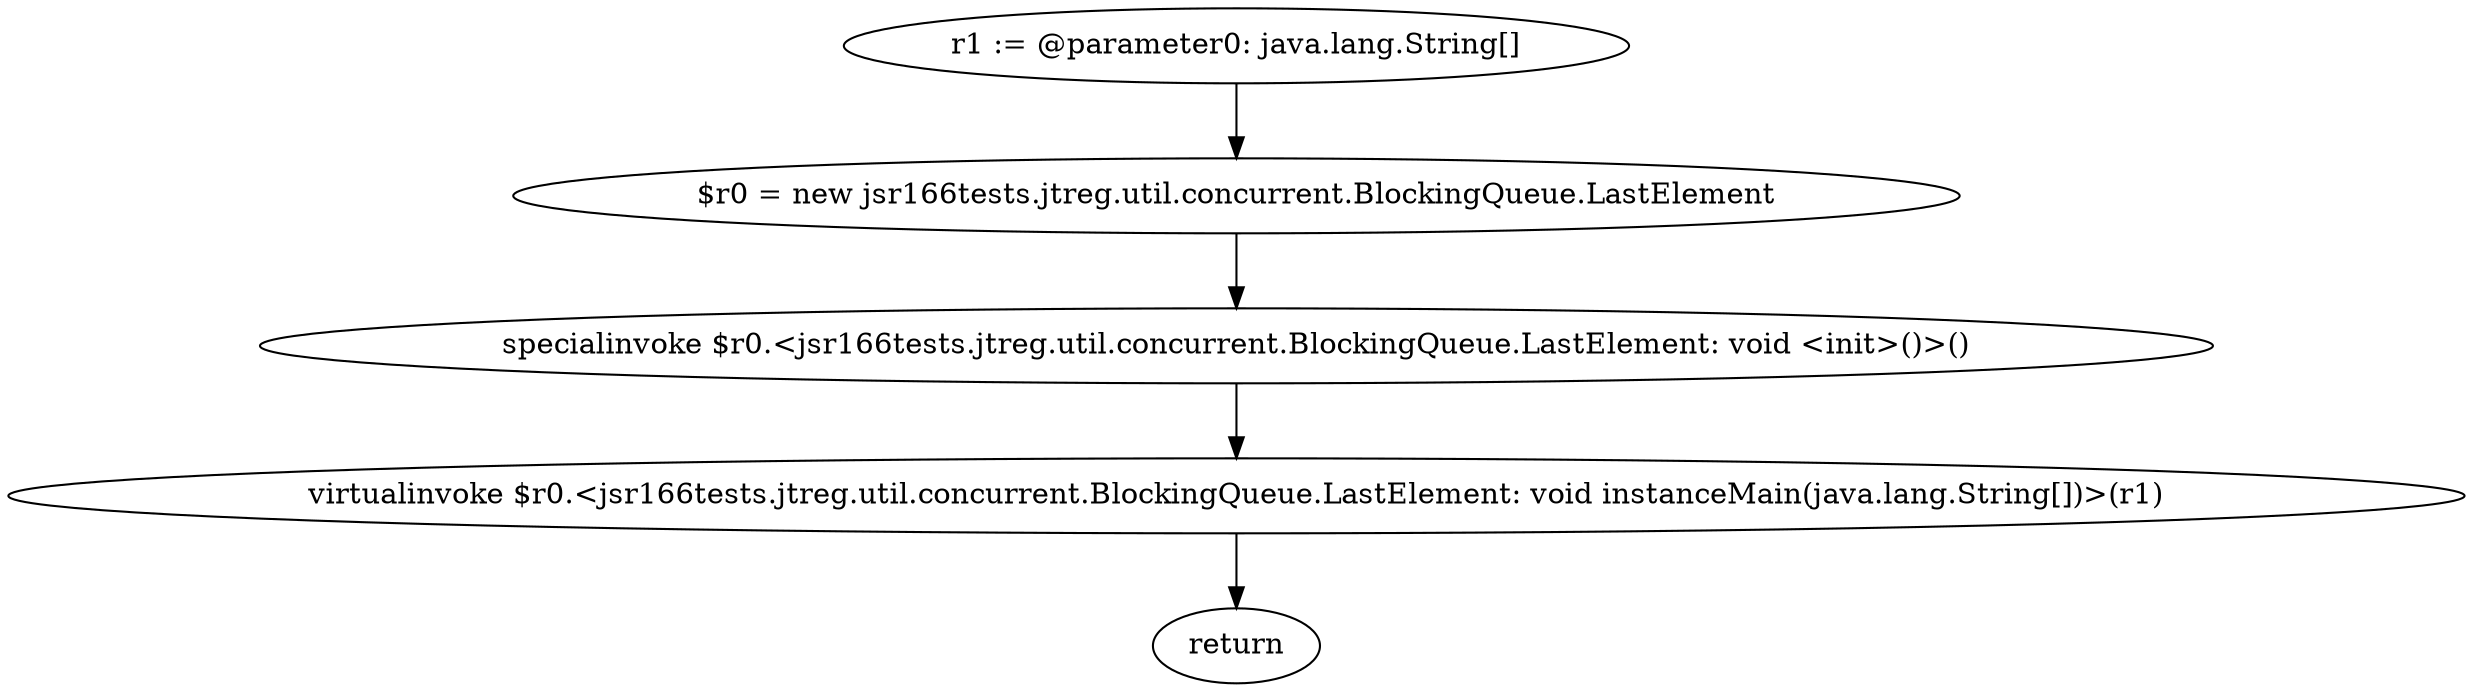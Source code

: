 digraph "unitGraph" {
    "r1 := @parameter0: java.lang.String[]"
    "$r0 = new jsr166tests.jtreg.util.concurrent.BlockingQueue.LastElement"
    "specialinvoke $r0.<jsr166tests.jtreg.util.concurrent.BlockingQueue.LastElement: void <init>()>()"
    "virtualinvoke $r0.<jsr166tests.jtreg.util.concurrent.BlockingQueue.LastElement: void instanceMain(java.lang.String[])>(r1)"
    "return"
    "r1 := @parameter0: java.lang.String[]"->"$r0 = new jsr166tests.jtreg.util.concurrent.BlockingQueue.LastElement";
    "$r0 = new jsr166tests.jtreg.util.concurrent.BlockingQueue.LastElement"->"specialinvoke $r0.<jsr166tests.jtreg.util.concurrent.BlockingQueue.LastElement: void <init>()>()";
    "specialinvoke $r0.<jsr166tests.jtreg.util.concurrent.BlockingQueue.LastElement: void <init>()>()"->"virtualinvoke $r0.<jsr166tests.jtreg.util.concurrent.BlockingQueue.LastElement: void instanceMain(java.lang.String[])>(r1)";
    "virtualinvoke $r0.<jsr166tests.jtreg.util.concurrent.BlockingQueue.LastElement: void instanceMain(java.lang.String[])>(r1)"->"return";
}
